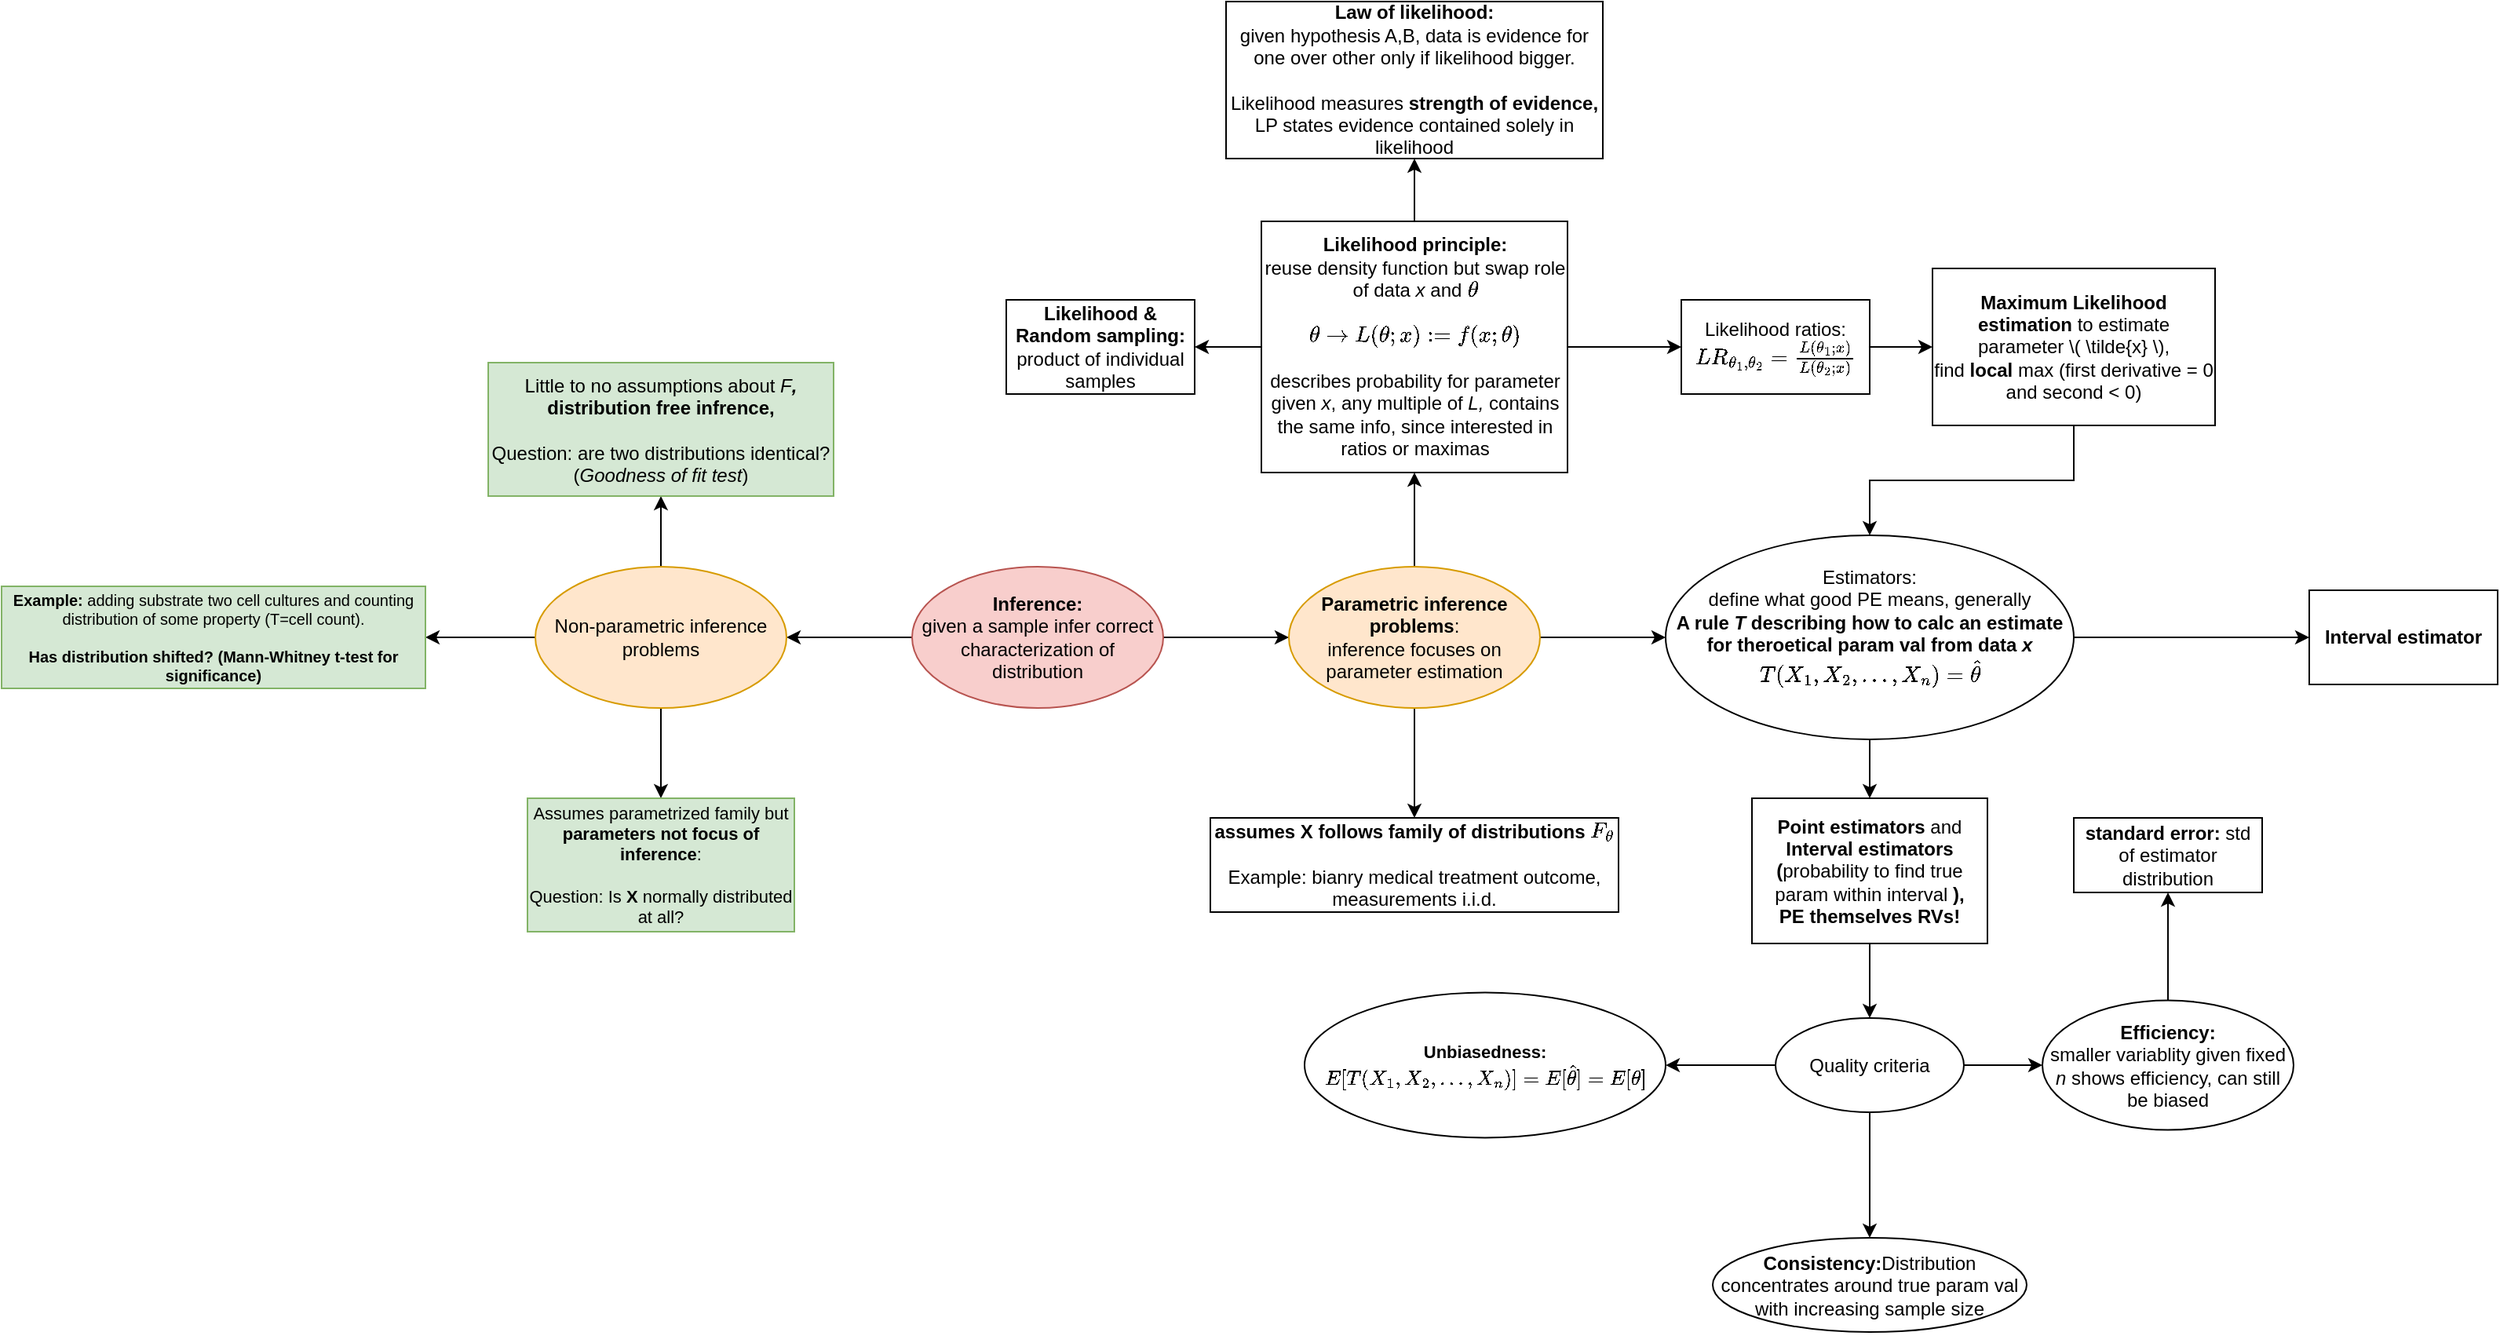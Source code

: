 <mxfile version="14.8.1" type="github">
  <diagram id="S2jBDGMZTfLZOEU3KDfl" name="Page-1">
    <mxGraphModel dx="1185" dy="634" grid="1" gridSize="10" guides="1" tooltips="1" connect="1" arrows="1" fold="1" page="1" pageScale="1" pageWidth="4681" pageHeight="3300" math="1" shadow="0">
      <root>
        <mxCell id="0" />
        <mxCell id="1" parent="0" />
        <mxCell id="ycgSQVnb8Eu3qLplw12D-3" value="" style="edgeStyle=orthogonalEdgeStyle;rounded=0;orthogonalLoop=1;jettySize=auto;html=1;" parent="1" source="ycgSQVnb8Eu3qLplw12D-1" target="ycgSQVnb8Eu3qLplw12D-2" edge="1">
          <mxGeometry relative="1" as="geometry" />
        </mxCell>
        <mxCell id="ycgSQVnb8Eu3qLplw12D-5" value="" style="edgeStyle=orthogonalEdgeStyle;rounded=0;orthogonalLoop=1;jettySize=auto;html=1;" parent="1" source="ycgSQVnb8Eu3qLplw12D-1" target="ycgSQVnb8Eu3qLplw12D-4" edge="1">
          <mxGeometry relative="1" as="geometry" />
        </mxCell>
        <mxCell id="ycgSQVnb8Eu3qLplw12D-1" value="&lt;div&gt;&lt;b&gt;Inference:&lt;/b&gt;&lt;/div&gt;&lt;div&gt;given a sample infer correct characterization of distribution&lt;b&gt;&lt;br&gt;&lt;/b&gt;&lt;/div&gt;" style="ellipse;whiteSpace=wrap;html=1;fillColor=#f8cecc;strokeColor=#b85450;" parent="1" vertex="1">
          <mxGeometry x="970" y="550" width="160" height="90" as="geometry" />
        </mxCell>
        <mxCell id="tAZWQw_xvtE8fRC8TVs--6" value="" style="edgeStyle=orthogonalEdgeStyle;rounded=0;orthogonalLoop=1;jettySize=auto;html=1;" parent="1" source="ycgSQVnb8Eu3qLplw12D-2" target="tAZWQw_xvtE8fRC8TVs--5" edge="1">
          <mxGeometry relative="1" as="geometry" />
        </mxCell>
        <mxCell id="tAZWQw_xvtE8fRC8TVs--8" value="" style="edgeStyle=orthogonalEdgeStyle;rounded=0;orthogonalLoop=1;jettySize=auto;html=1;" parent="1" source="ycgSQVnb8Eu3qLplw12D-2" target="tAZWQw_xvtE8fRC8TVs--7" edge="1">
          <mxGeometry relative="1" as="geometry" />
        </mxCell>
        <mxCell id="tAZWQw_xvtE8fRC8TVs--12" value="" style="edgeStyle=orthogonalEdgeStyle;rounded=0;orthogonalLoop=1;jettySize=auto;html=1;" parent="1" source="ycgSQVnb8Eu3qLplw12D-2" target="tAZWQw_xvtE8fRC8TVs--11" edge="1">
          <mxGeometry relative="1" as="geometry" />
        </mxCell>
        <mxCell id="ycgSQVnb8Eu3qLplw12D-2" value="Non-parametric inference problems" style="ellipse;whiteSpace=wrap;html=1;fillColor=#ffe6cc;strokeColor=#d79b00;" parent="1" vertex="1">
          <mxGeometry x="730" y="550" width="160" height="90" as="geometry" />
        </mxCell>
        <mxCell id="tAZWQw_xvtE8fRC8TVs--10" value="" style="edgeStyle=orthogonalEdgeStyle;rounded=0;orthogonalLoop=1;jettySize=auto;html=1;" parent="1" source="ycgSQVnb8Eu3qLplw12D-4" target="tAZWQw_xvtE8fRC8TVs--9" edge="1">
          <mxGeometry relative="1" as="geometry" />
        </mxCell>
        <mxCell id="tAZWQw_xvtE8fRC8TVs--16" value="" style="edgeStyle=orthogonalEdgeStyle;rounded=0;orthogonalLoop=1;jettySize=auto;html=1;" parent="1" source="ycgSQVnb8Eu3qLplw12D-4" target="tAZWQw_xvtE8fRC8TVs--15" edge="1">
          <mxGeometry relative="1" as="geometry" />
        </mxCell>
        <mxCell id="tAZWQw_xvtE8fRC8TVs--30" value="" style="edgeStyle=orthogonalEdgeStyle;rounded=0;orthogonalLoop=1;jettySize=auto;html=1;" parent="1" source="ycgSQVnb8Eu3qLplw12D-4" target="tAZWQw_xvtE8fRC8TVs--29" edge="1">
          <mxGeometry relative="1" as="geometry" />
        </mxCell>
        <mxCell id="ycgSQVnb8Eu3qLplw12D-4" value="&lt;div&gt;&lt;b&gt;Parametric inference problems&lt;/b&gt;:&lt;/div&gt;&lt;div&gt;inference focuses on parameter estimation&lt;br&gt;&lt;/div&gt;" style="ellipse;whiteSpace=wrap;html=1;fillColor=#ffe6cc;strokeColor=#d79b00;" parent="1" vertex="1">
          <mxGeometry x="1210" y="550" width="160" height="90" as="geometry" />
        </mxCell>
        <mxCell id="tAZWQw_xvtE8fRC8TVs--5" value="&lt;div style=&quot;font-size: 11px&quot;&gt;&lt;font style=&quot;font-size: 11px&quot;&gt;Assumes parametrized family but &lt;b&gt;parameters not focus of inference&lt;/b&gt;:&lt;/font&gt;&lt;/div&gt;&lt;div style=&quot;font-size: 11px&quot;&gt;&lt;font style=&quot;font-size: 11px&quot;&gt;&lt;br&gt;&lt;/font&gt;&lt;/div&gt;&lt;div style=&quot;font-size: 11px&quot;&gt;&lt;font style=&quot;font-size: 11px&quot;&gt;Question: Is &lt;b&gt;X &lt;/b&gt;normally distributed at all?&lt;br&gt;&lt;/font&gt;&lt;/div&gt;" style="whiteSpace=wrap;html=1;fillColor=#d5e8d4;strokeColor=#82b366;" parent="1" vertex="1">
          <mxGeometry x="725" y="697.5" width="170" height="85" as="geometry" />
        </mxCell>
        <mxCell id="tAZWQw_xvtE8fRC8TVs--7" value="&lt;div&gt;Little to no assumptions about &lt;i&gt;F&lt;b&gt;, &lt;br&gt;&lt;/b&gt;&lt;/i&gt;&lt;/div&gt;&lt;div&gt;&lt;b&gt;distribution free infrence, &lt;br&gt;&lt;/b&gt;&lt;/div&gt;&lt;div&gt;&lt;b&gt;&lt;br&gt;&lt;/b&gt;&lt;/div&gt;&lt;div&gt;Question: are two distributions identical? (&lt;i&gt;Goodness of fit test&lt;/i&gt;)&lt;br&gt;&lt;/div&gt;" style="whiteSpace=wrap;html=1;fillColor=#d5e8d4;strokeColor=#82b366;" parent="1" vertex="1">
          <mxGeometry x="700" y="420" width="220" height="85" as="geometry" />
        </mxCell>
        <mxCell id="tAZWQw_xvtE8fRC8TVs--9" value="&lt;div&gt;&lt;b&gt;assumes X follows family of distributions \(F_{\theta}\)&lt;span&gt;&lt;/span&gt;&lt;/b&gt;&lt;/div&gt;&lt;div&gt;&lt;br&gt;&lt;/div&gt;&lt;div&gt;Example: bianry medical treatment outcome, measurements i.i.d.&lt;br&gt;&lt;/div&gt;" style="whiteSpace=wrap;html=1;" parent="1" vertex="1">
          <mxGeometry x="1160" y="710" width="260" height="60" as="geometry" />
        </mxCell>
        <mxCell id="tAZWQw_xvtE8fRC8TVs--11" value="&lt;div style=&quot;font-size: 10px&quot;&gt;&lt;font style=&quot;font-size: 10px&quot;&gt;&lt;b&gt;Example:&lt;/b&gt; adding substrate two cell cultures and counting distribution of some property (T=cell count). &lt;br&gt;&lt;/font&gt;&lt;/div&gt;&lt;div style=&quot;font-size: 10px&quot;&gt;&lt;font style=&quot;font-size: 10px&quot;&gt;&lt;br&gt;&lt;/font&gt;&lt;/div&gt;&lt;div style=&quot;font-size: 10px&quot;&gt;&lt;font style=&quot;font-size: 10px&quot;&gt;&lt;b&gt;Has distribution shifted? (Mann-Whitney t-test for significance)&lt;/b&gt;&lt;/font&gt;&lt;/div&gt;" style="whiteSpace=wrap;html=1;fillColor=#d5e8d4;strokeColor=#82b366;" parent="1" vertex="1">
          <mxGeometry x="390" y="562.5" width="270" height="65" as="geometry" />
        </mxCell>
        <mxCell id="tAZWQw_xvtE8fRC8TVs--18" value="" style="edgeStyle=orthogonalEdgeStyle;rounded=0;orthogonalLoop=1;jettySize=auto;html=1;" parent="1" source="tAZWQw_xvtE8fRC8TVs--15" target="tAZWQw_xvtE8fRC8TVs--17" edge="1">
          <mxGeometry relative="1" as="geometry" />
        </mxCell>
        <mxCell id="tAZWQw_xvtE8fRC8TVs--20" value="" style="edgeStyle=orthogonalEdgeStyle;rounded=0;orthogonalLoop=1;jettySize=auto;html=1;" parent="1" source="tAZWQw_xvtE8fRC8TVs--15" target="tAZWQw_xvtE8fRC8TVs--19" edge="1">
          <mxGeometry relative="1" as="geometry" />
        </mxCell>
        <mxCell id="tAZWQw_xvtE8fRC8TVs--28" value="" style="edgeStyle=orthogonalEdgeStyle;rounded=0;orthogonalLoop=1;jettySize=auto;html=1;" parent="1" source="tAZWQw_xvtE8fRC8TVs--15" target="tAZWQw_xvtE8fRC8TVs--27" edge="1">
          <mxGeometry relative="1" as="geometry" />
        </mxCell>
        <mxCell id="tAZWQw_xvtE8fRC8TVs--15" value="&lt;div&gt;&lt;b&gt;Likelihood principle:&lt;/b&gt;&lt;/div&gt;&lt;div&gt;reuse density function but swap role of data &lt;i&gt;x &lt;/i&gt;and \(\theta\)&lt;/div&gt;&lt;div&gt;&lt;br&gt;&lt;/div&gt;&lt;div&gt;\(\theta \rightarrow L(\theta; x):= f(x;\theta)\)&lt;/div&gt;&lt;div&gt;&lt;br&gt;&lt;/div&gt;&lt;div&gt;describes probability for parameter given &lt;i&gt;x&lt;/i&gt;, any multiple of &lt;i&gt;L, &lt;/i&gt;contains the same info, since interested in ratios or maximas&lt;br&gt;&lt;/div&gt;" style="whiteSpace=wrap;html=1;" parent="1" vertex="1">
          <mxGeometry x="1192.5" y="330" width="195" height="160" as="geometry" />
        </mxCell>
        <mxCell id="tAZWQw_xvtE8fRC8TVs--33" style="edgeStyle=orthogonalEdgeStyle;rounded=0;orthogonalLoop=1;jettySize=auto;html=1;entryX=0;entryY=0.5;entryDx=0;entryDy=0;" parent="1" source="tAZWQw_xvtE8fRC8TVs--17" target="tAZWQw_xvtE8fRC8TVs--21" edge="1">
          <mxGeometry relative="1" as="geometry" />
        </mxCell>
        <mxCell id="tAZWQw_xvtE8fRC8TVs--17" value="&lt;div&gt;Likelihood ratios:&lt;/div&gt;&lt;div&gt;\(LR_{\theta_1, \theta_2} = \frac{L(\theta_1; x)}{L(\theta_2; x)}\)&lt;/div&gt;" style="whiteSpace=wrap;html=1;" parent="1" vertex="1">
          <mxGeometry x="1460" y="380" width="120" height="60" as="geometry" />
        </mxCell>
        <mxCell id="tAZWQw_xvtE8fRC8TVs--19" value="&lt;div&gt;&lt;b&gt;Law of likelihood:&lt;/b&gt;&lt;/div&gt;&lt;div&gt;given hypothesis A,B, data is evidence for one over other only if likelihood bigger.&lt;/div&gt;&lt;div&gt;&lt;br&gt;&lt;/div&gt;&lt;div&gt;Likelihood measures &lt;b&gt;strength of evidence, &lt;/b&gt;LP states evidence contained solely in likelihood&lt;br&gt;&lt;/div&gt;" style="whiteSpace=wrap;html=1;" parent="1" vertex="1">
          <mxGeometry x="1170" y="190" width="240" height="100" as="geometry" />
        </mxCell>
        <mxCell id="tAZWQw_xvtE8fRC8TVs--32" style="edgeStyle=orthogonalEdgeStyle;rounded=0;orthogonalLoop=1;jettySize=auto;html=1;" parent="1" source="tAZWQw_xvtE8fRC8TVs--21" target="tAZWQw_xvtE8fRC8TVs--29" edge="1">
          <mxGeometry relative="1" as="geometry" />
        </mxCell>
        <mxCell id="tAZWQw_xvtE8fRC8TVs--21" value="&lt;div&gt;&lt;b&gt;Maximum Likelihood estimation &lt;/b&gt;to estimate parameter \( \tilde{x&lt;span style=&quot;white-space: pre&quot;&gt;&lt;/span&gt;} \),&lt;/div&gt;&lt;div&gt;find &lt;b&gt;local&lt;/b&gt; max (first derivative = 0 and second &amp;lt; 0)&lt;br&gt;&lt;/div&gt;&lt;b&gt;&lt;/b&gt;" style="whiteSpace=wrap;html=1;" parent="1" vertex="1">
          <mxGeometry x="1620" y="360" width="180" height="100" as="geometry" />
        </mxCell>
        <mxCell id="tAZWQw_xvtE8fRC8TVs--27" value="&lt;div&gt;&lt;b&gt;Likelihood &amp;amp; Random sampling:&lt;/b&gt;&lt;/div&gt;&lt;div&gt;product of individual samples&lt;br&gt;&lt;/div&gt;" style="whiteSpace=wrap;html=1;" parent="1" vertex="1">
          <mxGeometry x="1030" y="380" width="120" height="60" as="geometry" />
        </mxCell>
        <mxCell id="tAZWQw_xvtE8fRC8TVs--35" value="" style="edgeStyle=orthogonalEdgeStyle;rounded=0;orthogonalLoop=1;jettySize=auto;html=1;" parent="1" source="tAZWQw_xvtE8fRC8TVs--29" target="tAZWQw_xvtE8fRC8TVs--34" edge="1">
          <mxGeometry relative="1" as="geometry" />
        </mxCell>
        <mxCell id="tAZWQw_xvtE8fRC8TVs--37" value="" style="edgeStyle=orthogonalEdgeStyle;rounded=0;orthogonalLoop=1;jettySize=auto;html=1;" parent="1" source="tAZWQw_xvtE8fRC8TVs--29" target="tAZWQw_xvtE8fRC8TVs--36" edge="1">
          <mxGeometry relative="1" as="geometry" />
        </mxCell>
        <mxCell id="tAZWQw_xvtE8fRC8TVs--29" value="&lt;div&gt;&lt;br&gt;&lt;/div&gt;&lt;div&gt;&lt;br&gt;&lt;/div&gt;&lt;div&gt;Estimators:&lt;/div&gt;&lt;div&gt;define what good PE means, generally&lt;/div&gt;&lt;div&gt;&lt;b&gt;A rule &lt;i&gt;T&lt;/i&gt; describing how to calc an estimate for theroetical param val from data &lt;i&gt;x&lt;/i&gt;&lt;/b&gt;&lt;/div&gt;&lt;div&gt;\( T(X_1,X_2, ... , X_n) = \hat{\theta}\)&lt;b&gt;&lt;i&gt;&lt;br&gt;&lt;/i&gt;&lt;/b&gt;&lt;/div&gt;&lt;div&gt;&lt;b&gt;&lt;i&gt;&lt;br&gt;&lt;/i&gt;&lt;/b&gt;&lt;/div&gt;&lt;div&gt;&lt;i&gt;&lt;br&gt;&lt;/i&gt;&lt;/div&gt;&lt;div&gt;&lt;b&gt;&lt;i&gt;&lt;/i&gt;&lt;/b&gt;&lt;br&gt;&lt;/div&gt;" style="ellipse;whiteSpace=wrap;html=1;" parent="1" vertex="1">
          <mxGeometry x="1450" y="530" width="260" height="130" as="geometry" />
        </mxCell>
        <mxCell id="tAZWQw_xvtE8fRC8TVs--41" value="" style="edgeStyle=orthogonalEdgeStyle;rounded=0;orthogonalLoop=1;jettySize=auto;html=1;" parent="1" source="tAZWQw_xvtE8fRC8TVs--34" target="tAZWQw_xvtE8fRC8TVs--40" edge="1">
          <mxGeometry relative="1" as="geometry" />
        </mxCell>
        <mxCell id="tAZWQw_xvtE8fRC8TVs--34" value="&lt;div&gt;&lt;b&gt;Point estimators &lt;/b&gt;and&lt;b&gt; Interval estimators (&lt;/b&gt;probability to find true param within interval&lt;b&gt; ),&lt;/b&gt;&lt;/div&gt;&lt;div&gt;&lt;b&gt;PE themselves RVs! &lt;br&gt;&lt;/b&gt;&lt;/div&gt;" style="whiteSpace=wrap;html=1;" parent="1" vertex="1">
          <mxGeometry x="1505" y="697.5" width="150" height="92.5" as="geometry" />
        </mxCell>
        <mxCell id="tAZWQw_xvtE8fRC8TVs--36" value="&lt;b&gt;Interval estimator&lt;/b&gt;" style="whiteSpace=wrap;html=1;" parent="1" vertex="1">
          <mxGeometry x="1860" y="565" width="120" height="60" as="geometry" />
        </mxCell>
        <mxCell id="tAZWQw_xvtE8fRC8TVs--43" value="" style="edgeStyle=orthogonalEdgeStyle;rounded=0;orthogonalLoop=1;jettySize=auto;html=1;" parent="1" source="tAZWQw_xvtE8fRC8TVs--40" target="tAZWQw_xvtE8fRC8TVs--42" edge="1">
          <mxGeometry relative="1" as="geometry" />
        </mxCell>
        <mxCell id="tAZWQw_xvtE8fRC8TVs--47" value="" style="edgeStyle=orthogonalEdgeStyle;rounded=0;orthogonalLoop=1;jettySize=auto;html=1;" parent="1" source="tAZWQw_xvtE8fRC8TVs--40" target="tAZWQw_xvtE8fRC8TVs--46" edge="1">
          <mxGeometry relative="1" as="geometry" />
        </mxCell>
        <mxCell id="hHRhIhDRTpSFWYAxkZh6-2" value="" style="edgeStyle=orthogonalEdgeStyle;rounded=0;orthogonalLoop=1;jettySize=auto;html=1;" parent="1" source="tAZWQw_xvtE8fRC8TVs--40" target="hHRhIhDRTpSFWYAxkZh6-1" edge="1">
          <mxGeometry relative="1" as="geometry" />
        </mxCell>
        <mxCell id="tAZWQw_xvtE8fRC8TVs--40" value="Quality criteria" style="ellipse;whiteSpace=wrap;html=1;" parent="1" vertex="1">
          <mxGeometry x="1520" y="837.5" width="120" height="60" as="geometry" />
        </mxCell>
        <mxCell id="tAZWQw_xvtE8fRC8TVs--42" value="&lt;div style=&quot;font-size: 11px&quot;&gt;&lt;b&gt;&lt;font style=&quot;font-size: 11px&quot;&gt;Unbiasedness:&lt;/font&gt;&lt;/b&gt;&lt;/div&gt;&lt;div style=&quot;font-size: 11px&quot; align=&quot;center&quot;&gt;&lt;font style=&quot;font-size: 11px&quot;&gt;\( E[ T(X_1,X_2, ... , X_n)] = E[\hat{\theta}] = E[\theta] \)&lt;span&gt;&lt;/span&gt;&lt;/font&gt;&lt;/div&gt;" style="ellipse;whiteSpace=wrap;html=1;" parent="1" vertex="1">
          <mxGeometry x="1220" y="821.25" width="230" height="92.5" as="geometry" />
        </mxCell>
        <mxCell id="tAZWQw_xvtE8fRC8TVs--46" value="&lt;div&gt;&lt;b&gt;&lt;br&gt;&lt;/b&gt;&lt;/div&gt;&lt;div&gt;&lt;b&gt;Consistency:&lt;/b&gt;Distribution concentrates around true param val with increasing sample size&lt;/div&gt;&lt;div&gt;&lt;br&gt;&lt;/div&gt;" style="ellipse;whiteSpace=wrap;html=1;" parent="1" vertex="1">
          <mxGeometry x="1480" y="977.5" width="200" height="60" as="geometry" />
        </mxCell>
        <mxCell id="hHRhIhDRTpSFWYAxkZh6-4" value="" style="edgeStyle=orthogonalEdgeStyle;rounded=0;orthogonalLoop=1;jettySize=auto;html=1;" parent="1" source="hHRhIhDRTpSFWYAxkZh6-1" target="hHRhIhDRTpSFWYAxkZh6-3" edge="1">
          <mxGeometry relative="1" as="geometry" />
        </mxCell>
        <mxCell id="hHRhIhDRTpSFWYAxkZh6-1" value="&lt;div&gt;&lt;b&gt;Efficiency:&lt;/b&gt;&lt;/div&gt;&lt;div&gt;smaller variablity given fixed &lt;i&gt;n&lt;/i&gt; shows efficiency, can still be biased&lt;/div&gt;" style="ellipse;whiteSpace=wrap;html=1;" parent="1" vertex="1">
          <mxGeometry x="1690" y="826.25" width="160" height="82.5" as="geometry" />
        </mxCell>
        <mxCell id="hHRhIhDRTpSFWYAxkZh6-3" value="&lt;div&gt;&lt;b&gt;standard error: &lt;/b&gt;std of estimator distribution &lt;/div&gt;" style="whiteSpace=wrap;html=1;" parent="1" vertex="1">
          <mxGeometry x="1710" y="710" width="120" height="47.5" as="geometry" />
        </mxCell>
      </root>
    </mxGraphModel>
  </diagram>
</mxfile>
